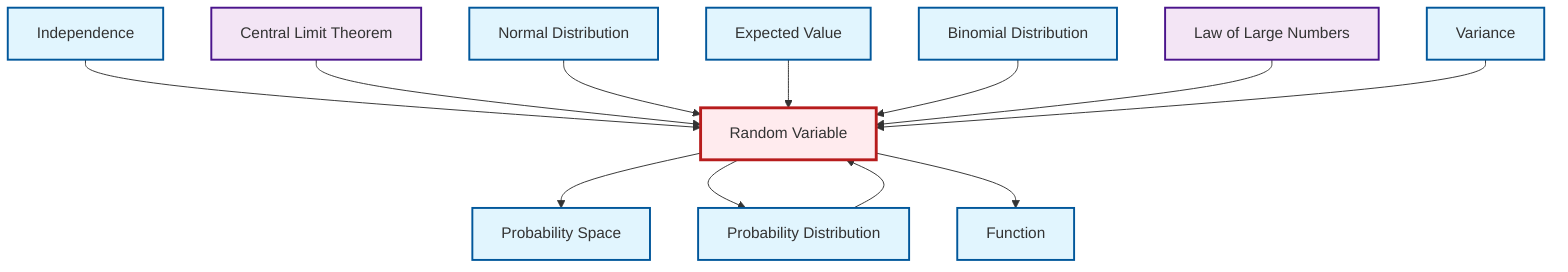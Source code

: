 graph TD
    classDef definition fill:#e1f5fe,stroke:#01579b,stroke-width:2px
    classDef theorem fill:#f3e5f5,stroke:#4a148c,stroke-width:2px
    classDef axiom fill:#fff3e0,stroke:#e65100,stroke-width:2px
    classDef example fill:#e8f5e9,stroke:#1b5e20,stroke-width:2px
    classDef current fill:#ffebee,stroke:#b71c1c,stroke-width:3px
    def-normal-distribution["Normal Distribution"]:::definition
    def-binomial-distribution["Binomial Distribution"]:::definition
    def-variance["Variance"]:::definition
    def-expectation["Expected Value"]:::definition
    def-probability-space["Probability Space"]:::definition
    thm-central-limit["Central Limit Theorem"]:::theorem
    def-function["Function"]:::definition
    def-independence["Independence"]:::definition
    def-probability-distribution["Probability Distribution"]:::definition
    def-random-variable["Random Variable"]:::definition
    thm-law-of-large-numbers["Law of Large Numbers"]:::theorem
    def-random-variable --> def-probability-space
    def-independence --> def-random-variable
    thm-central-limit --> def-random-variable
    def-random-variable --> def-probability-distribution
    def-probability-distribution --> def-random-variable
    def-normal-distribution --> def-random-variable
    def-expectation --> def-random-variable
    def-random-variable --> def-function
    def-binomial-distribution --> def-random-variable
    thm-law-of-large-numbers --> def-random-variable
    def-variance --> def-random-variable
    class def-random-variable current